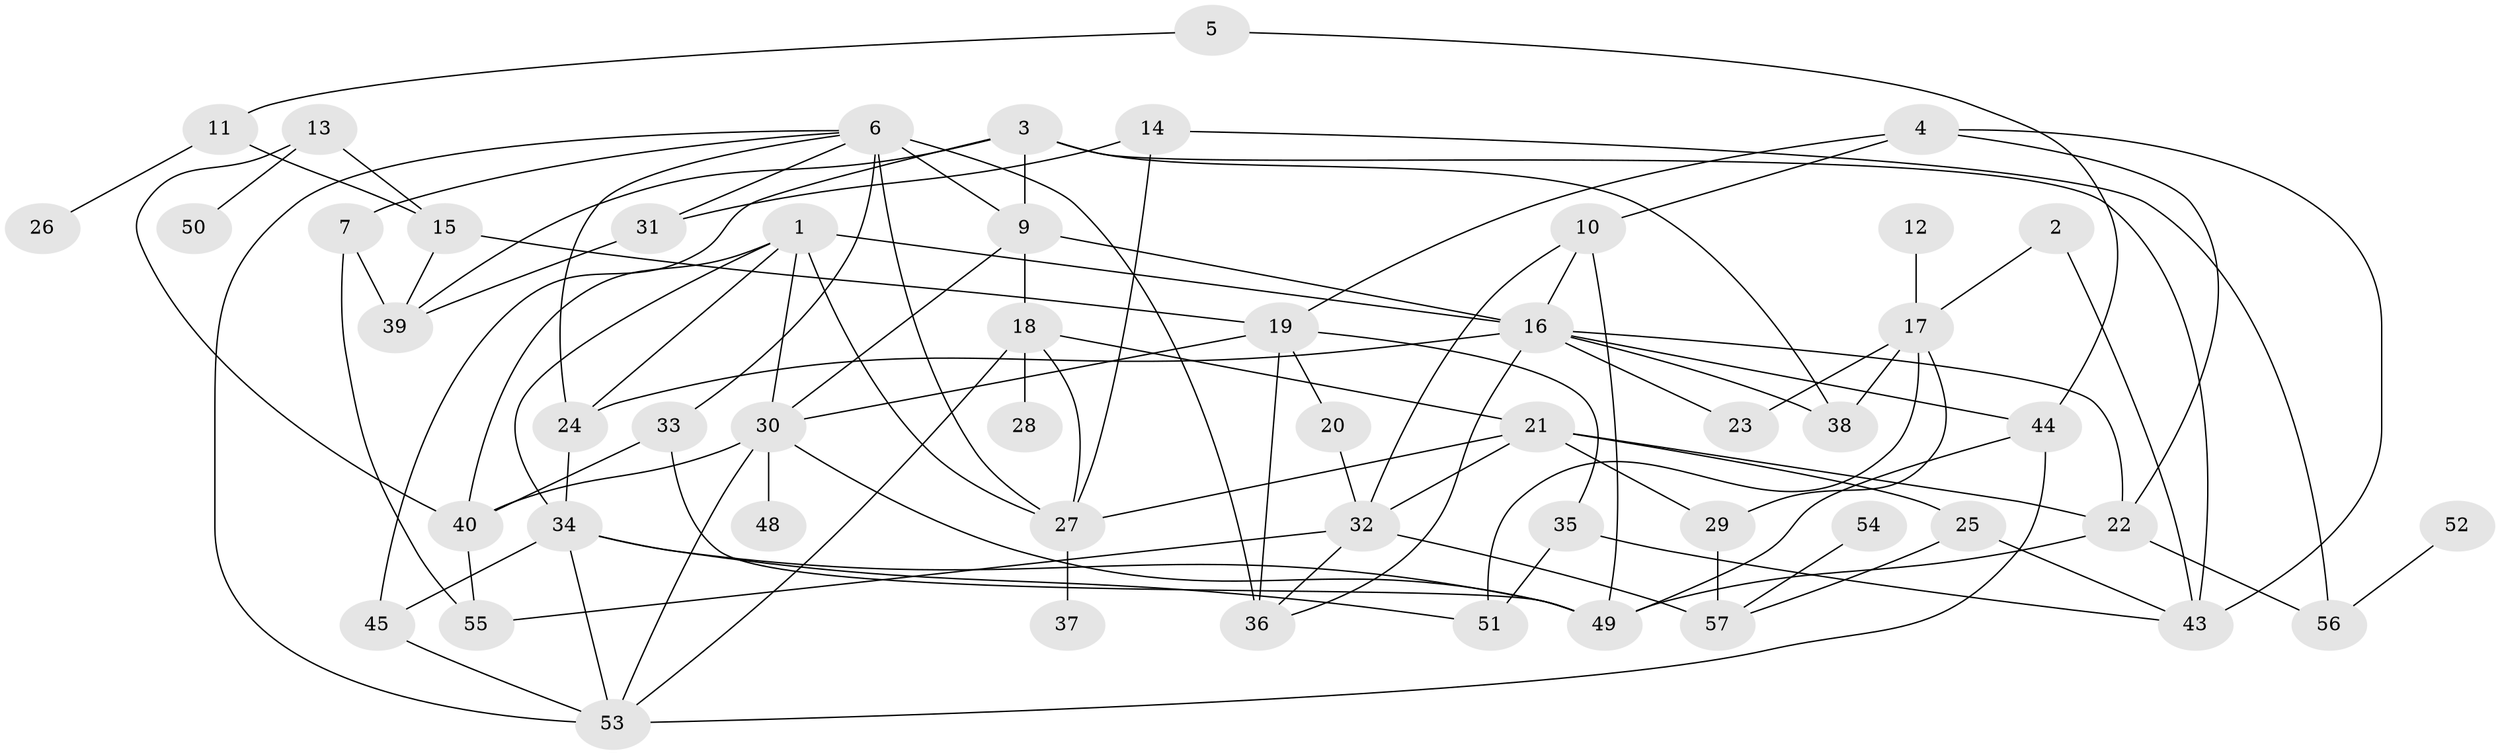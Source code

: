 // original degree distribution, {5: 0.09734513274336283, 2: 0.18584070796460178, 4: 0.19469026548672566, 3: 0.3008849557522124, 1: 0.1504424778761062, 0: 0.035398230088495575, 6: 0.035398230088495575}
// Generated by graph-tools (version 1.1) at 2025/33/03/09/25 02:33:57]
// undirected, 52 vertices, 99 edges
graph export_dot {
graph [start="1"]
  node [color=gray90,style=filled];
  1;
  2;
  3;
  4;
  5;
  6;
  7;
  9;
  10;
  11;
  12;
  13;
  14;
  15;
  16;
  17;
  18;
  19;
  20;
  21;
  22;
  23;
  24;
  25;
  26;
  27;
  28;
  29;
  30;
  31;
  32;
  33;
  34;
  35;
  36;
  37;
  38;
  39;
  40;
  43;
  44;
  45;
  48;
  49;
  50;
  51;
  52;
  53;
  54;
  55;
  56;
  57;
  1 -- 16 [weight=1.0];
  1 -- 24 [weight=1.0];
  1 -- 27 [weight=1.0];
  1 -- 30 [weight=1.0];
  1 -- 34 [weight=1.0];
  1 -- 40 [weight=1.0];
  2 -- 17 [weight=1.0];
  2 -- 43 [weight=1.0];
  3 -- 9 [weight=2.0];
  3 -- 38 [weight=1.0];
  3 -- 39 [weight=1.0];
  3 -- 43 [weight=1.0];
  3 -- 45 [weight=1.0];
  4 -- 10 [weight=1.0];
  4 -- 19 [weight=1.0];
  4 -- 22 [weight=1.0];
  4 -- 43 [weight=1.0];
  5 -- 11 [weight=1.0];
  5 -- 44 [weight=1.0];
  6 -- 7 [weight=1.0];
  6 -- 9 [weight=1.0];
  6 -- 24 [weight=1.0];
  6 -- 27 [weight=2.0];
  6 -- 31 [weight=1.0];
  6 -- 33 [weight=1.0];
  6 -- 36 [weight=1.0];
  6 -- 53 [weight=1.0];
  7 -- 39 [weight=1.0];
  7 -- 55 [weight=1.0];
  9 -- 16 [weight=2.0];
  9 -- 18 [weight=1.0];
  9 -- 30 [weight=1.0];
  10 -- 16 [weight=1.0];
  10 -- 32 [weight=1.0];
  10 -- 49 [weight=1.0];
  11 -- 15 [weight=1.0];
  11 -- 26 [weight=1.0];
  12 -- 17 [weight=2.0];
  13 -- 15 [weight=1.0];
  13 -- 40 [weight=1.0];
  13 -- 50 [weight=1.0];
  14 -- 27 [weight=1.0];
  14 -- 31 [weight=1.0];
  14 -- 56 [weight=1.0];
  15 -- 19 [weight=1.0];
  15 -- 39 [weight=1.0];
  16 -- 22 [weight=1.0];
  16 -- 23 [weight=1.0];
  16 -- 24 [weight=1.0];
  16 -- 36 [weight=1.0];
  16 -- 38 [weight=1.0];
  16 -- 44 [weight=1.0];
  17 -- 23 [weight=1.0];
  17 -- 29 [weight=1.0];
  17 -- 38 [weight=1.0];
  17 -- 51 [weight=1.0];
  18 -- 21 [weight=1.0];
  18 -- 27 [weight=1.0];
  18 -- 28 [weight=1.0];
  18 -- 53 [weight=1.0];
  19 -- 20 [weight=1.0];
  19 -- 30 [weight=1.0];
  19 -- 35 [weight=1.0];
  19 -- 36 [weight=2.0];
  20 -- 32 [weight=1.0];
  21 -- 22 [weight=1.0];
  21 -- 25 [weight=1.0];
  21 -- 27 [weight=1.0];
  21 -- 29 [weight=2.0];
  21 -- 32 [weight=1.0];
  22 -- 49 [weight=1.0];
  22 -- 56 [weight=1.0];
  24 -- 34 [weight=2.0];
  25 -- 43 [weight=1.0];
  25 -- 57 [weight=1.0];
  27 -- 37 [weight=1.0];
  29 -- 57 [weight=1.0];
  30 -- 40 [weight=2.0];
  30 -- 48 [weight=1.0];
  30 -- 49 [weight=1.0];
  30 -- 53 [weight=1.0];
  31 -- 39 [weight=1.0];
  32 -- 36 [weight=1.0];
  32 -- 55 [weight=1.0];
  32 -- 57 [weight=2.0];
  33 -- 40 [weight=1.0];
  33 -- 49 [weight=1.0];
  34 -- 45 [weight=1.0];
  34 -- 49 [weight=1.0];
  34 -- 51 [weight=1.0];
  34 -- 53 [weight=1.0];
  35 -- 43 [weight=1.0];
  35 -- 51 [weight=1.0];
  40 -- 55 [weight=1.0];
  44 -- 49 [weight=1.0];
  44 -- 53 [weight=1.0];
  45 -- 53 [weight=1.0];
  52 -- 56 [weight=1.0];
  54 -- 57 [weight=1.0];
}
